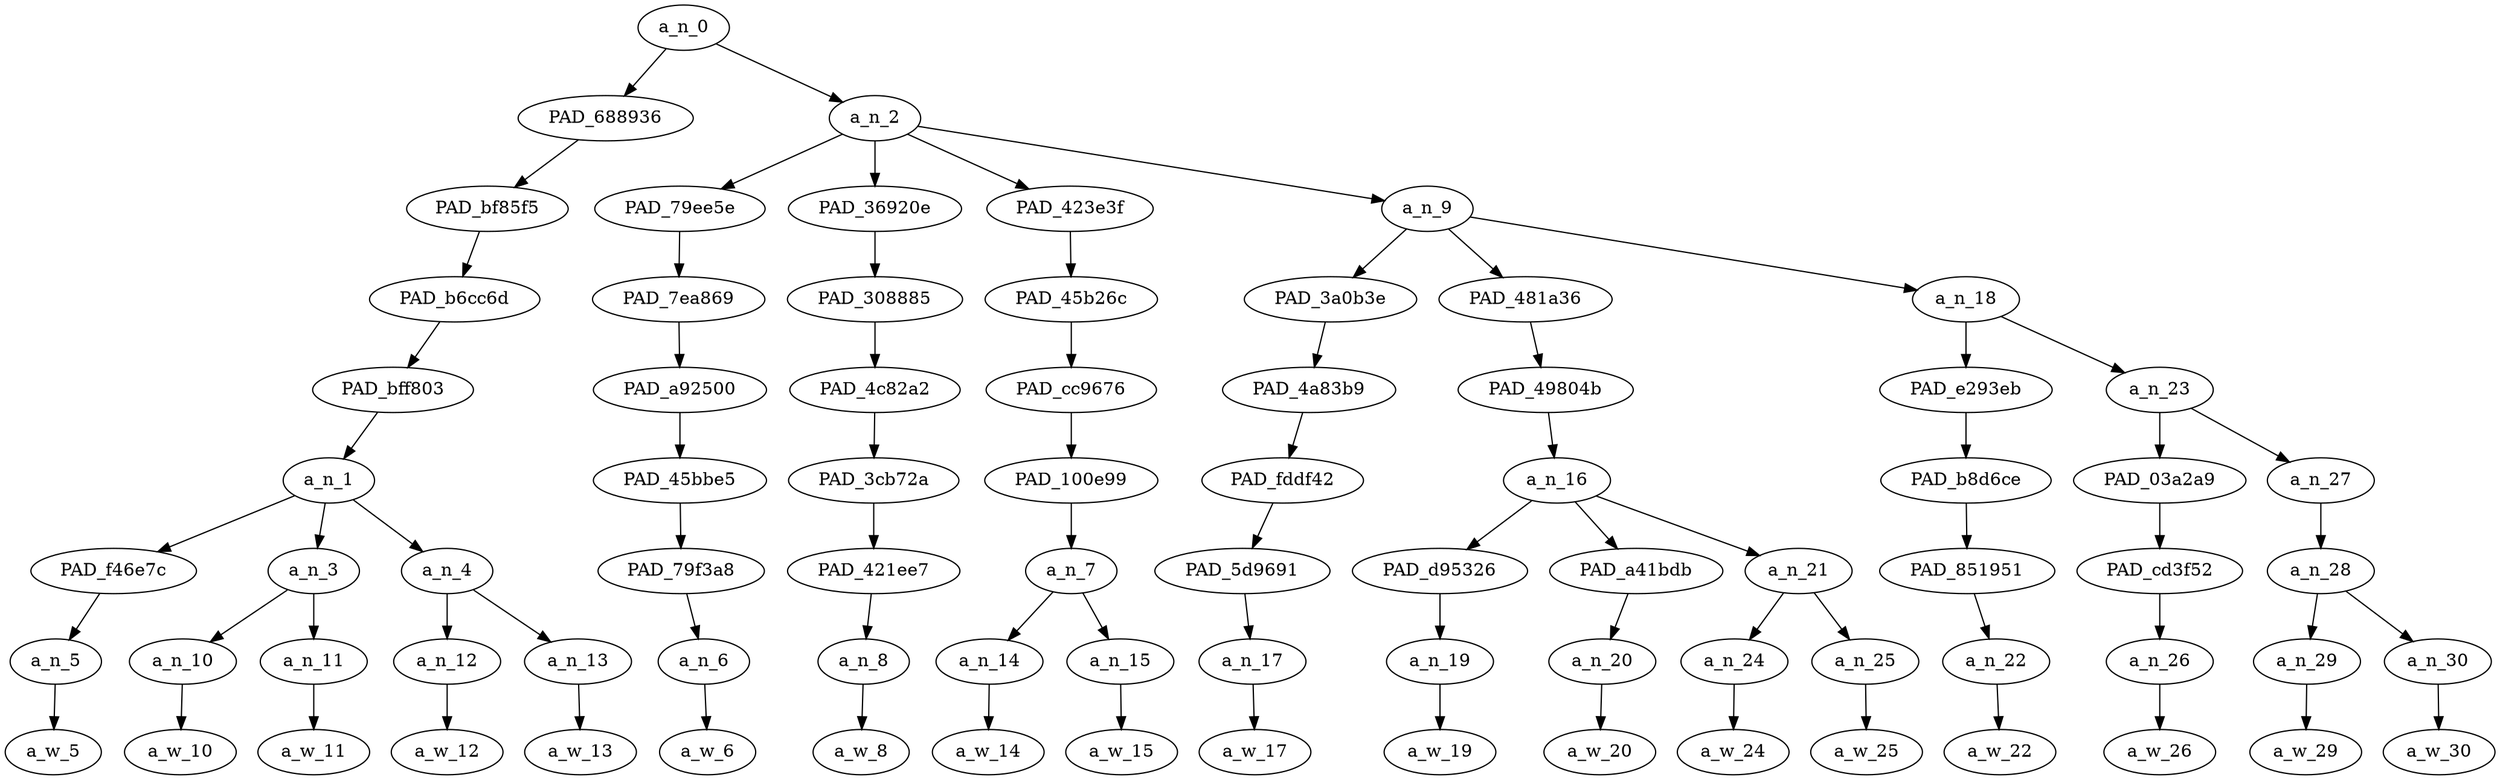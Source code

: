 strict digraph "" {
	a_n_0	[div_dir=1,
		index=0,
		level=8,
		pos="5.189236111111112,8!",
		text_span="[0, 1, 2, 3, 4, 5, 6, 7, 8, 9, 10, 11, 12, 13, 14, 15, 16, 17]",
		value=0.99999999];
	PAD_688936	[div_dir=1,
		index=0,
		level=7,
		pos="2.3333333333333335,7!",
		text_span="[0, 1, 2, 3, 4]",
		value=0.45269483];
	a_n_0 -> PAD_688936;
	a_n_2	[div_dir=1,
		index=1,
		level=7,
		pos="8.04513888888889,7!",
		text_span="[5, 6, 7, 8, 9, 10, 11, 12, 13, 14, 15, 16, 17]",
		value=0.54591796];
	a_n_0 -> a_n_2;
	PAD_bf85f5	[div_dir=1,
		index=0,
		level=6,
		pos="2.3333333333333335,6!",
		text_span="[0, 1, 2, 3, 4]",
		value=0.45269483];
	PAD_688936 -> PAD_bf85f5;
	PAD_b6cc6d	[div_dir=1,
		index=0,
		level=5,
		pos="2.3333333333333335,5!",
		text_span="[0, 1, 2, 3, 4]",
		value=0.45269483];
	PAD_bf85f5 -> PAD_b6cc6d;
	PAD_bff803	[div_dir=1,
		index=0,
		level=4,
		pos="2.3333333333333335,4!",
		text_span="[0, 1, 2, 3, 4]",
		value=0.45269483];
	PAD_b6cc6d -> PAD_bff803;
	a_n_1	[div_dir=1,
		index=0,
		level=3,
		pos="2.3333333333333335,3!",
		text_span="[0, 1, 2, 3, 4]",
		value=0.45269483];
	PAD_bff803 -> a_n_1;
	PAD_f46e7c	[div_dir=1,
		index=2,
		level=2,
		pos="4.0,2!",
		text_span="[4]",
		value=0.09328579];
	a_n_1 -> PAD_f46e7c;
	a_n_3	[div_dir=1,
		index=0,
		level=2,
		pos="0.5,2!",
		text_span="[0, 1]",
		value=0.09962152];
	a_n_1 -> a_n_3;
	a_n_4	[div_dir=1,
		index=1,
		level=2,
		pos="2.5,2!",
		text_span="[2, 3]",
		value=0.25831111];
	a_n_1 -> a_n_4;
	a_n_5	[div_dir=1,
		index=4,
		level=1,
		pos="4.0,1!",
		text_span="[4]",
		value=0.09328579];
	PAD_f46e7c -> a_n_5;
	a_w_5	[div_dir=0,
		index=4,
		level=0,
		pos="4,0!",
		text_span="[4]",
		value=monkeys];
	a_n_5 -> a_w_5;
	a_n_10	[div_dir=1,
		index=0,
		level=1,
		pos="0.0,1!",
		text_span="[0]",
		value=0.05254767];
	a_n_3 -> a_n_10;
	a_n_11	[div_dir=1,
		index=1,
		level=1,
		pos="1.0,1!",
		text_span="[1]",
		value=0.04651046];
	a_n_3 -> a_n_11;
	a_w_10	[div_dir=0,
		index=0,
		level=0,
		pos="0,0!",
		text_span="[0]",
		value=no];
	a_n_10 -> a_w_10;
	a_w_11	[div_dir=0,
		index=1,
		level=0,
		pos="1,0!",
		text_span="[1]",
		value=michael];
	a_n_11 -> a_w_11;
	a_n_12	[div_dir=-1,
		index=2,
		level=1,
		pos="2.0,1!",
		text_span="[2]",
		value=0.05543284];
	a_n_4 -> a_n_12;
	a_n_13	[div_dir=1,
		index=3,
		level=1,
		pos="3.0,1!",
		text_span="[3]",
		value=0.20176717];
	a_n_4 -> a_n_13;
	a_w_12	[div_dir=0,
		index=2,
		level=0,
		pos="2,0!",
		text_span="[2]",
		value=actually];
	a_n_12 -> a_w_12;
	a_w_13	[div_dir=0,
		index=3,
		level=0,
		pos="3,0!",
		text_span="[3]",
		value=nigger];
	a_n_13 -> a_w_13;
	PAD_79ee5e	[div_dir=1,
		index=1,
		level=6,
		pos="5.0,6!",
		text_span="[5]",
		value=0.03663030];
	a_n_2 -> PAD_79ee5e;
	PAD_36920e	[div_dir=1,
		index=3,
		level=6,
		pos="8.0,6!",
		text_span="[8]",
		value=0.03187750];
	a_n_2 -> PAD_36920e;
	PAD_423e3f	[div_dir=1,
		index=2,
		level=6,
		pos="6.5,6!",
		text_span="[6, 7]",
		value=0.06684828];
	a_n_2 -> PAD_423e3f;
	a_n_9	[div_dir=1,
		index=4,
		level=6,
		pos="12.680555555555555,6!",
		text_span="[9, 10, 11, 12, 13, 14, 15, 16, 17]",
		value=0.40985925];
	a_n_2 -> a_n_9;
	PAD_7ea869	[div_dir=1,
		index=1,
		level=5,
		pos="5.0,5!",
		text_span="[5]",
		value=0.03663030];
	PAD_79ee5e -> PAD_7ea869;
	PAD_a92500	[div_dir=1,
		index=1,
		level=4,
		pos="5.0,4!",
		text_span="[5]",
		value=0.03663030];
	PAD_7ea869 -> PAD_a92500;
	PAD_45bbe5	[div_dir=1,
		index=1,
		level=3,
		pos="5.0,3!",
		text_span="[5]",
		value=0.03663030];
	PAD_a92500 -> PAD_45bbe5;
	PAD_79f3a8	[div_dir=1,
		index=3,
		level=2,
		pos="5.0,2!",
		text_span="[5]",
		value=0.03663030];
	PAD_45bbe5 -> PAD_79f3a8;
	a_n_6	[div_dir=1,
		index=5,
		level=1,
		pos="5.0,1!",
		text_span="[5]",
		value=0.03663030];
	PAD_79f3a8 -> a_n_6;
	a_w_6	[div_dir=0,
		index=5,
		level=0,
		pos="5,0!",
		text_span="[5]",
		value=are];
	a_n_6 -> a_w_6;
	PAD_308885	[div_dir=1,
		index=3,
		level=5,
		pos="8.0,5!",
		text_span="[8]",
		value=0.03187750];
	PAD_36920e -> PAD_308885;
	PAD_4c82a2	[div_dir=1,
		index=3,
		level=4,
		pos="8.0,4!",
		text_span="[8]",
		value=0.03187750];
	PAD_308885 -> PAD_4c82a2;
	PAD_3cb72a	[div_dir=1,
		index=3,
		level=3,
		pos="8.0,3!",
		text_span="[8]",
		value=0.03187750];
	PAD_4c82a2 -> PAD_3cb72a;
	PAD_421ee7	[div_dir=1,
		index=5,
		level=2,
		pos="8.0,2!",
		text_span="[8]",
		value=0.03187750];
	PAD_3cb72a -> PAD_421ee7;
	a_n_8	[div_dir=1,
		index=8,
		level=1,
		pos="8.0,1!",
		text_span="[8]",
		value=0.03187750];
	PAD_421ee7 -> a_n_8;
	a_w_8	[div_dir=0,
		index=8,
		level=0,
		pos="8,0!",
		text_span="[8]",
		value=now];
	a_n_8 -> a_w_8;
	PAD_45b26c	[div_dir=1,
		index=2,
		level=5,
		pos="6.5,5!",
		text_span="[6, 7]",
		value=0.06684828];
	PAD_423e3f -> PAD_45b26c;
	PAD_cc9676	[div_dir=1,
		index=2,
		level=4,
		pos="6.5,4!",
		text_span="[6, 7]",
		value=0.06684828];
	PAD_45b26c -> PAD_cc9676;
	PAD_100e99	[div_dir=1,
		index=2,
		level=3,
		pos="6.5,3!",
		text_span="[6, 7]",
		value=0.06684828];
	PAD_cc9676 -> PAD_100e99;
	a_n_7	[div_dir=1,
		index=4,
		level=2,
		pos="6.5,2!",
		text_span="[6, 7]",
		value=0.06684828];
	PAD_100e99 -> a_n_7;
	a_n_14	[div_dir=-1,
		index=6,
		level=1,
		pos="6.0,1!",
		text_span="[6]",
		value=0.03017043];
	a_n_7 -> a_n_14;
	a_n_15	[div_dir=1,
		index=7,
		level=1,
		pos="7.0,1!",
		text_span="[7]",
		value=0.03658580];
	a_n_7 -> a_n_15;
	a_w_14	[div_dir=0,
		index=6,
		level=0,
		pos="6,0!",
		text_span="[6]",
		value=the];
	a_n_14 -> a_w_14;
	a_w_15	[div_dir=0,
		index=7,
		level=0,
		pos="7,0!",
		text_span="[7]",
		value=problem];
	a_n_15 -> a_w_15;
	PAD_3a0b3e	[div_dir=1,
		index=5,
		level=5,
		pos="13.0,5!",
		text_span="[13]",
		value=0.03276018];
	a_n_9 -> PAD_3a0b3e;
	PAD_481a36	[div_dir=1,
		index=4,
		level=5,
		pos="10.166666666666666,5!",
		text_span="[9, 10, 11, 12]",
		value=0.12980512];
	a_n_9 -> PAD_481a36;
	a_n_18	[div_dir=1,
		index=6,
		level=5,
		pos="14.875,5!",
		text_span="[14, 15, 16, 17]",
		value=0.24658113];
	a_n_9 -> a_n_18;
	PAD_4a83b9	[div_dir=1,
		index=5,
		level=4,
		pos="13.0,4!",
		text_span="[13]",
		value=0.03276018];
	PAD_3a0b3e -> PAD_4a83b9;
	PAD_fddf42	[div_dir=1,
		index=5,
		level=3,
		pos="13.0,3!",
		text_span="[13]",
		value=0.03276018];
	PAD_4a83b9 -> PAD_fddf42;
	PAD_5d9691	[div_dir=1,
		index=9,
		level=2,
		pos="13.0,2!",
		text_span="[13]",
		value=0.03276018];
	PAD_fddf42 -> PAD_5d9691;
	a_n_17	[div_dir=1,
		index=13,
		level=1,
		pos="13.0,1!",
		text_span="[13]",
		value=0.03276018];
	PAD_5d9691 -> a_n_17;
	a_w_17	[div_dir=0,
		index=13,
		level=0,
		pos="13,0!",
		text_span="[13]",
		value=and];
	a_n_17 -> a_w_17;
	PAD_49804b	[div_dir=1,
		index=4,
		level=4,
		pos="10.166666666666666,4!",
		text_span="[9, 10, 11, 12]",
		value=0.12980512];
	PAD_481a36 -> PAD_49804b;
	a_n_16	[div_dir=1,
		index=4,
		level=3,
		pos="10.166666666666666,3!",
		text_span="[9, 10, 11, 12]",
		value=0.12980512];
	PAD_49804b -> a_n_16;
	PAD_d95326	[div_dir=1,
		index=6,
		level=2,
		pos="9.0,2!",
		text_span="[9]",
		value=0.02796799];
	a_n_16 -> PAD_d95326;
	PAD_a41bdb	[div_dir=1,
		index=7,
		level=2,
		pos="10.0,2!",
		text_span="[10]",
		value=0.03180974];
	a_n_16 -> PAD_a41bdb;
	a_n_21	[div_dir=1,
		index=8,
		level=2,
		pos="11.5,2!",
		text_span="[11, 12]",
		value=0.06966062];
	a_n_16 -> a_n_21;
	a_n_19	[div_dir=1,
		index=9,
		level=1,
		pos="9.0,1!",
		text_span="[9]",
		value=0.02796799];
	PAD_d95326 -> a_n_19;
	a_w_19	[div_dir=0,
		index=9,
		level=0,
		pos="9,0!",
		text_span="[9]",
		value=go];
	a_n_19 -> a_w_19;
	a_n_20	[div_dir=1,
		index=10,
		level=1,
		pos="10.0,1!",
		text_span="[10]",
		value=0.03180974];
	PAD_a41bdb -> a_n_20;
	a_w_20	[div_dir=0,
		index=10,
		level=0,
		pos="10,0!",
		text_span="[10]",
		value=back];
	a_n_20 -> a_w_20;
	a_n_24	[div_dir=1,
		index=11,
		level=1,
		pos="11.0,1!",
		text_span="[11]",
		value=0.02667982];
	a_n_21 -> a_n_24;
	a_n_25	[div_dir=1,
		index=12,
		level=1,
		pos="12.0,1!",
		text_span="[12]",
		value=0.04268236];
	a_n_21 -> a_n_25;
	a_w_24	[div_dir=0,
		index=11,
		level=0,
		pos="11,0!",
		text_span="[11]",
		value=to];
	a_n_24 -> a_w_24;
	a_w_25	[div_dir=0,
		index=12,
		level=0,
		pos="12,0!",
		text_span="[12]",
		value=africa];
	a_n_25 -> a_w_25;
	PAD_e293eb	[div_dir=1,
		index=6,
		level=4,
		pos="14.0,4!",
		text_span="[14]",
		value=0.05039347];
	a_n_18 -> PAD_e293eb;
	a_n_23	[div_dir=1,
		index=7,
		level=4,
		pos="15.75,4!",
		text_span="[15, 16, 17]",
		value=0.19554757];
	a_n_18 -> a_n_23;
	PAD_b8d6ce	[div_dir=1,
		index=6,
		level=3,
		pos="14.0,3!",
		text_span="[14]",
		value=0.05039347];
	PAD_e293eb -> PAD_b8d6ce;
	PAD_851951	[div_dir=1,
		index=10,
		level=2,
		pos="14.0,2!",
		text_span="[14]",
		value=0.05039347];
	PAD_b8d6ce -> PAD_851951;
	a_n_22	[div_dir=1,
		index=14,
		level=1,
		pos="14.0,1!",
		text_span="[14]",
		value=0.05039347];
	PAD_851951 -> a_n_22;
	a_w_22	[div_dir=0,
		index=14,
		level=0,
		pos="14,0!",
		text_span="[14]",
		value=catch];
	a_n_22 -> a_w_22;
	PAD_03a2a9	[div_dir=1,
		index=7,
		level=3,
		pos="15.0,3!",
		text_span="[15]",
		value=0.05386304];
	a_n_23 -> PAD_03a2a9;
	a_n_27	[div_dir=1,
		index=8,
		level=3,
		pos="16.5,3!",
		text_span="[16, 17]",
		value=0.14101607];
	a_n_23 -> a_n_27;
	PAD_cd3f52	[div_dir=1,
		index=11,
		level=2,
		pos="15.0,2!",
		text_span="[15]",
		value=0.05386304];
	PAD_03a2a9 -> PAD_cd3f52;
	a_n_26	[div_dir=1,
		index=15,
		level=1,
		pos="15.0,1!",
		text_span="[15]",
		value=0.05386304];
	PAD_cd3f52 -> a_n_26;
	a_w_26	[div_dir=0,
		index=15,
		level=0,
		pos="15,0!",
		text_span="[15]",
		value=aids];
	a_n_26 -> a_w_26;
	a_n_28	[div_dir=1,
		index=12,
		level=2,
		pos="16.5,2!",
		text_span="[16, 17]",
		value=0.14046992];
	a_n_27 -> a_n_28;
	a_n_29	[div_dir=1,
		index=16,
		level=1,
		pos="16.0,1!",
		text_span="[16]",
		value=0.04070399];
	a_n_28 -> a_n_29;
	a_n_30	[div_dir=1,
		index=17,
		level=1,
		pos="17.0,1!",
		text_span="[17]",
		value=0.09921978];
	a_n_28 -> a_n_30;
	a_w_29	[div_dir=0,
		index=16,
		level=0,
		pos="16,0!",
		text_span="[16]",
		value=you];
	a_n_29 -> a_w_29;
	a_w_30	[div_dir=0,
		index=17,
		level=0,
		pos="17,0!",
		text_span="[17]",
		value=cunt];
	a_n_30 -> a_w_30;
}
